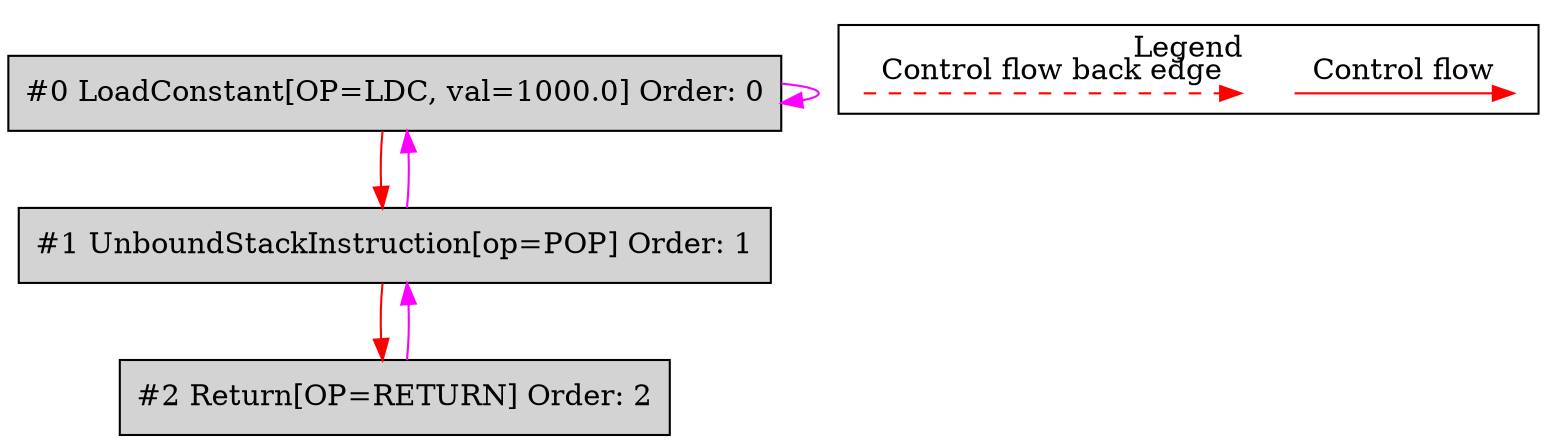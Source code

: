 digraph {
 ordering="in";
 node0[label="#0 LoadConstant[OP=LDC, val=1000.0] Order: 0", shape=box, fillcolor=lightgrey, style=filled];
 node1[label="#1 UnboundStackInstruction[op=POP] Order: 1", shape=box, fillcolor=lightgrey, style=filled];
 node2[label="#2 Return[OP=RETURN] Order: 2", shape=box, fillcolor=lightgrey, style=filled];
 node0 -> node0[color=fuchsia];
 node0 -> node1[color=red];
 node1 -> node0[color=fuchsia];
 node1 -> node2[color=red];
 node2 -> node1[color=fuchsia];
 subgraph cluster_000 {
  label = "Legend";
  node [shape=point]
  {
   rank=same;
   c0 [style = invis];
   c1 [style = invis];
   c2 [style = invis];
   c3 [style = invis];
  }
  c0 -> c1 [label="Control flow", style=solid, color=red]
  c2 -> c3 [label="Control flow back edge", style=dashed, color=red]
 }

}
